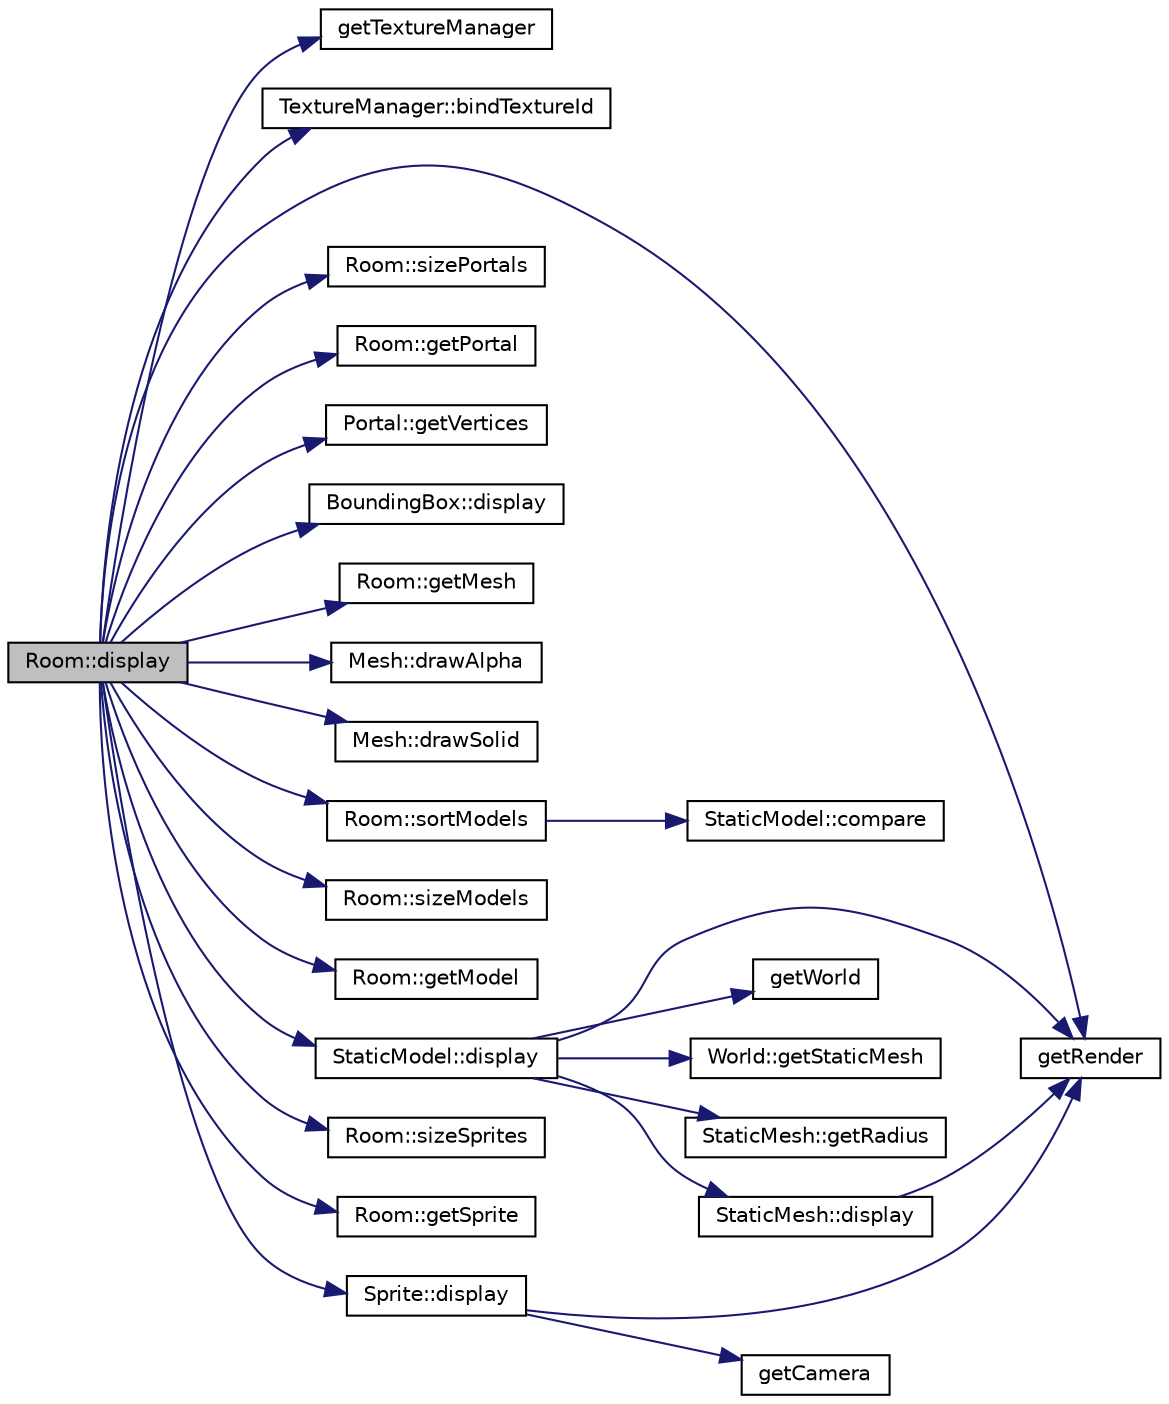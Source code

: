 digraph "Room::display"
{
 // INTERACTIVE_SVG=YES
  edge [fontname="Helvetica",fontsize="10",labelfontname="Helvetica",labelfontsize="10"];
  node [fontname="Helvetica",fontsize="10",shape=record];
  rankdir="LR";
  Node1 [label="Room::display",height=0.2,width=0.4,color="black", fillcolor="grey75", style="filled" fontcolor="black"];
  Node1 -> Node2 [color="midnightblue",fontsize="10",style="solid",fontname="Helvetica"];
  Node2 [label="getTextureManager",height=0.2,width=0.4,color="black", fillcolor="white", style="filled",URL="$_texture_manager_8h.html#aee30c1bb50e324175753719cc70c7281"];
  Node1 -> Node3 [color="midnightblue",fontsize="10",style="solid",fontname="Helvetica"];
  Node3 [label="TextureManager::bindTextureId",height=0.2,width=0.4,color="black", fillcolor="white", style="filled",URL="$class_texture_manager.html#afdefa5565d45476aa4eac12679ac449b",tooltip="Binds the texture for use in GL. "];
  Node1 -> Node4 [color="midnightblue",fontsize="10",style="solid",fontname="Helvetica"];
  Node4 [label="getRender",height=0.2,width=0.4,color="black", fillcolor="white", style="filled",URL="$_render_8h.html#a812cfcbdabb65847ea87dfed9fafc69d"];
  Node1 -> Node5 [color="midnightblue",fontsize="10",style="solid",fontname="Helvetica"];
  Node5 [label="Room::sizePortals",height=0.2,width=0.4,color="black", fillcolor="white", style="filled",URL="$class_room.html#ae145f264d88dbcaf93a343e476cccba2"];
  Node1 -> Node6 [color="midnightblue",fontsize="10",style="solid",fontname="Helvetica"];
  Node6 [label="Room::getPortal",height=0.2,width=0.4,color="black", fillcolor="white", style="filled",URL="$class_room.html#ae8c185f92614a7acd53d3bb4cb187390"];
  Node1 -> Node7 [color="midnightblue",fontsize="10",style="solid",fontname="Helvetica"];
  Node7 [label="Portal::getVertices",height=0.2,width=0.4,color="black", fillcolor="white", style="filled",URL="$class_portal.html#ac4133dee387df96f4ec3638935771dfa"];
  Node1 -> Node8 [color="midnightblue",fontsize="10",style="solid",fontname="Helvetica"];
  Node8 [label="BoundingBox::display",height=0.2,width=0.4,color="black", fillcolor="white", style="filled",URL="$class_bounding_box.html#ac754923be405ebe7f27adf445346fa0d"];
  Node1 -> Node9 [color="midnightblue",fontsize="10",style="solid",fontname="Helvetica"];
  Node9 [label="Room::getMesh",height=0.2,width=0.4,color="black", fillcolor="white", style="filled",URL="$class_room.html#a4f95ebf01dad16c1adce3a68ed8c73f7"];
  Node1 -> Node10 [color="midnightblue",fontsize="10",style="solid",fontname="Helvetica"];
  Node10 [label="Mesh::drawAlpha",height=0.2,width=0.4,color="black", fillcolor="white", style="filled",URL="$class_mesh.html#a96157bd7087e0b64ac64f78421f98f11"];
  Node1 -> Node11 [color="midnightblue",fontsize="10",style="solid",fontname="Helvetica"];
  Node11 [label="Mesh::drawSolid",height=0.2,width=0.4,color="black", fillcolor="white", style="filled",URL="$class_mesh.html#a975242e234e30cdb7e92a3da76f8d2a2"];
  Node1 -> Node12 [color="midnightblue",fontsize="10",style="solid",fontname="Helvetica"];
  Node12 [label="Room::sortModels",height=0.2,width=0.4,color="black", fillcolor="white", style="filled",URL="$class_room.html#a08446fbb86748f6fa02d798de1894400"];
  Node12 -> Node13 [color="midnightblue",fontsize="10",style="solid",fontname="Helvetica"];
  Node13 [label="StaticModel::compare",height=0.2,width=0.4,color="black", fillcolor="white", style="filled",URL="$class_static_model.html#aaa63ab9d47d60fc429ea433c31623d89"];
  Node1 -> Node14 [color="midnightblue",fontsize="10",style="solid",fontname="Helvetica"];
  Node14 [label="Room::sizeModels",height=0.2,width=0.4,color="black", fillcolor="white", style="filled",URL="$class_room.html#a11105808e62e2d242b3fa35a501067af"];
  Node1 -> Node15 [color="midnightblue",fontsize="10",style="solid",fontname="Helvetica"];
  Node15 [label="Room::getModel",height=0.2,width=0.4,color="black", fillcolor="white", style="filled",URL="$class_room.html#a1c71d0fc4f7bd9d66f9fb3690db3034e"];
  Node1 -> Node16 [color="midnightblue",fontsize="10",style="solid",fontname="Helvetica"];
  Node16 [label="StaticModel::display",height=0.2,width=0.4,color="black", fillcolor="white", style="filled",URL="$class_static_model.html#ac8bfdda62df3121d51901eacff79e08b"];
  Node16 -> Node17 [color="midnightblue",fontsize="10",style="solid",fontname="Helvetica"];
  Node17 [label="getWorld",height=0.2,width=0.4,color="black", fillcolor="white", style="filled",URL="$_world_8h.html#abea1a794341f4259c16d914064e97528"];
  Node16 -> Node18 [color="midnightblue",fontsize="10",style="solid",fontname="Helvetica"];
  Node18 [label="World::getStaticMesh",height=0.2,width=0.4,color="black", fillcolor="white", style="filled",URL="$class_world.html#aef26c6a8a023e85dcd256bb71acf4dd7"];
  Node16 -> Node4 [color="midnightblue",fontsize="10",style="solid",fontname="Helvetica"];
  Node16 -> Node19 [color="midnightblue",fontsize="10",style="solid",fontname="Helvetica"];
  Node19 [label="StaticMesh::getRadius",height=0.2,width=0.4,color="black", fillcolor="white", style="filled",URL="$class_static_mesh.html#aff59c83d23aaf04ec3a5603b5b2cefcd"];
  Node16 -> Node20 [color="midnightblue",fontsize="10",style="solid",fontname="Helvetica"];
  Node20 [label="StaticMesh::display",height=0.2,width=0.4,color="black", fillcolor="white", style="filled",URL="$class_static_mesh.html#ae062ddf1ccf1ad08364c40db4c3720ef"];
  Node20 -> Node4 [color="midnightblue",fontsize="10",style="solid",fontname="Helvetica"];
  Node1 -> Node21 [color="midnightblue",fontsize="10",style="solid",fontname="Helvetica"];
  Node21 [label="Room::sizeSprites",height=0.2,width=0.4,color="black", fillcolor="white", style="filled",URL="$class_room.html#a6901082b19e5e1594c115ac1de0f5964"];
  Node1 -> Node22 [color="midnightblue",fontsize="10",style="solid",fontname="Helvetica"];
  Node22 [label="Room::getSprite",height=0.2,width=0.4,color="black", fillcolor="white", style="filled",URL="$class_room.html#a41338ed61517d3438c3ed6c75f4d912a"];
  Node1 -> Node23 [color="midnightblue",fontsize="10",style="solid",fontname="Helvetica"];
  Node23 [label="Sprite::display",height=0.2,width=0.4,color="black", fillcolor="white", style="filled",URL="$class_sprite.html#a2f85747dc7af13dbccd692d59540dc05"];
  Node23 -> Node4 [color="midnightblue",fontsize="10",style="solid",fontname="Helvetica"];
  Node23 -> Node24 [color="midnightblue",fontsize="10",style="solid",fontname="Helvetica"];
  Node24 [label="getCamera",height=0.2,width=0.4,color="black", fillcolor="white", style="filled",URL="$_camera_8h.html#af662de0d8cf096f2986eac6a4290cc23"];
}
